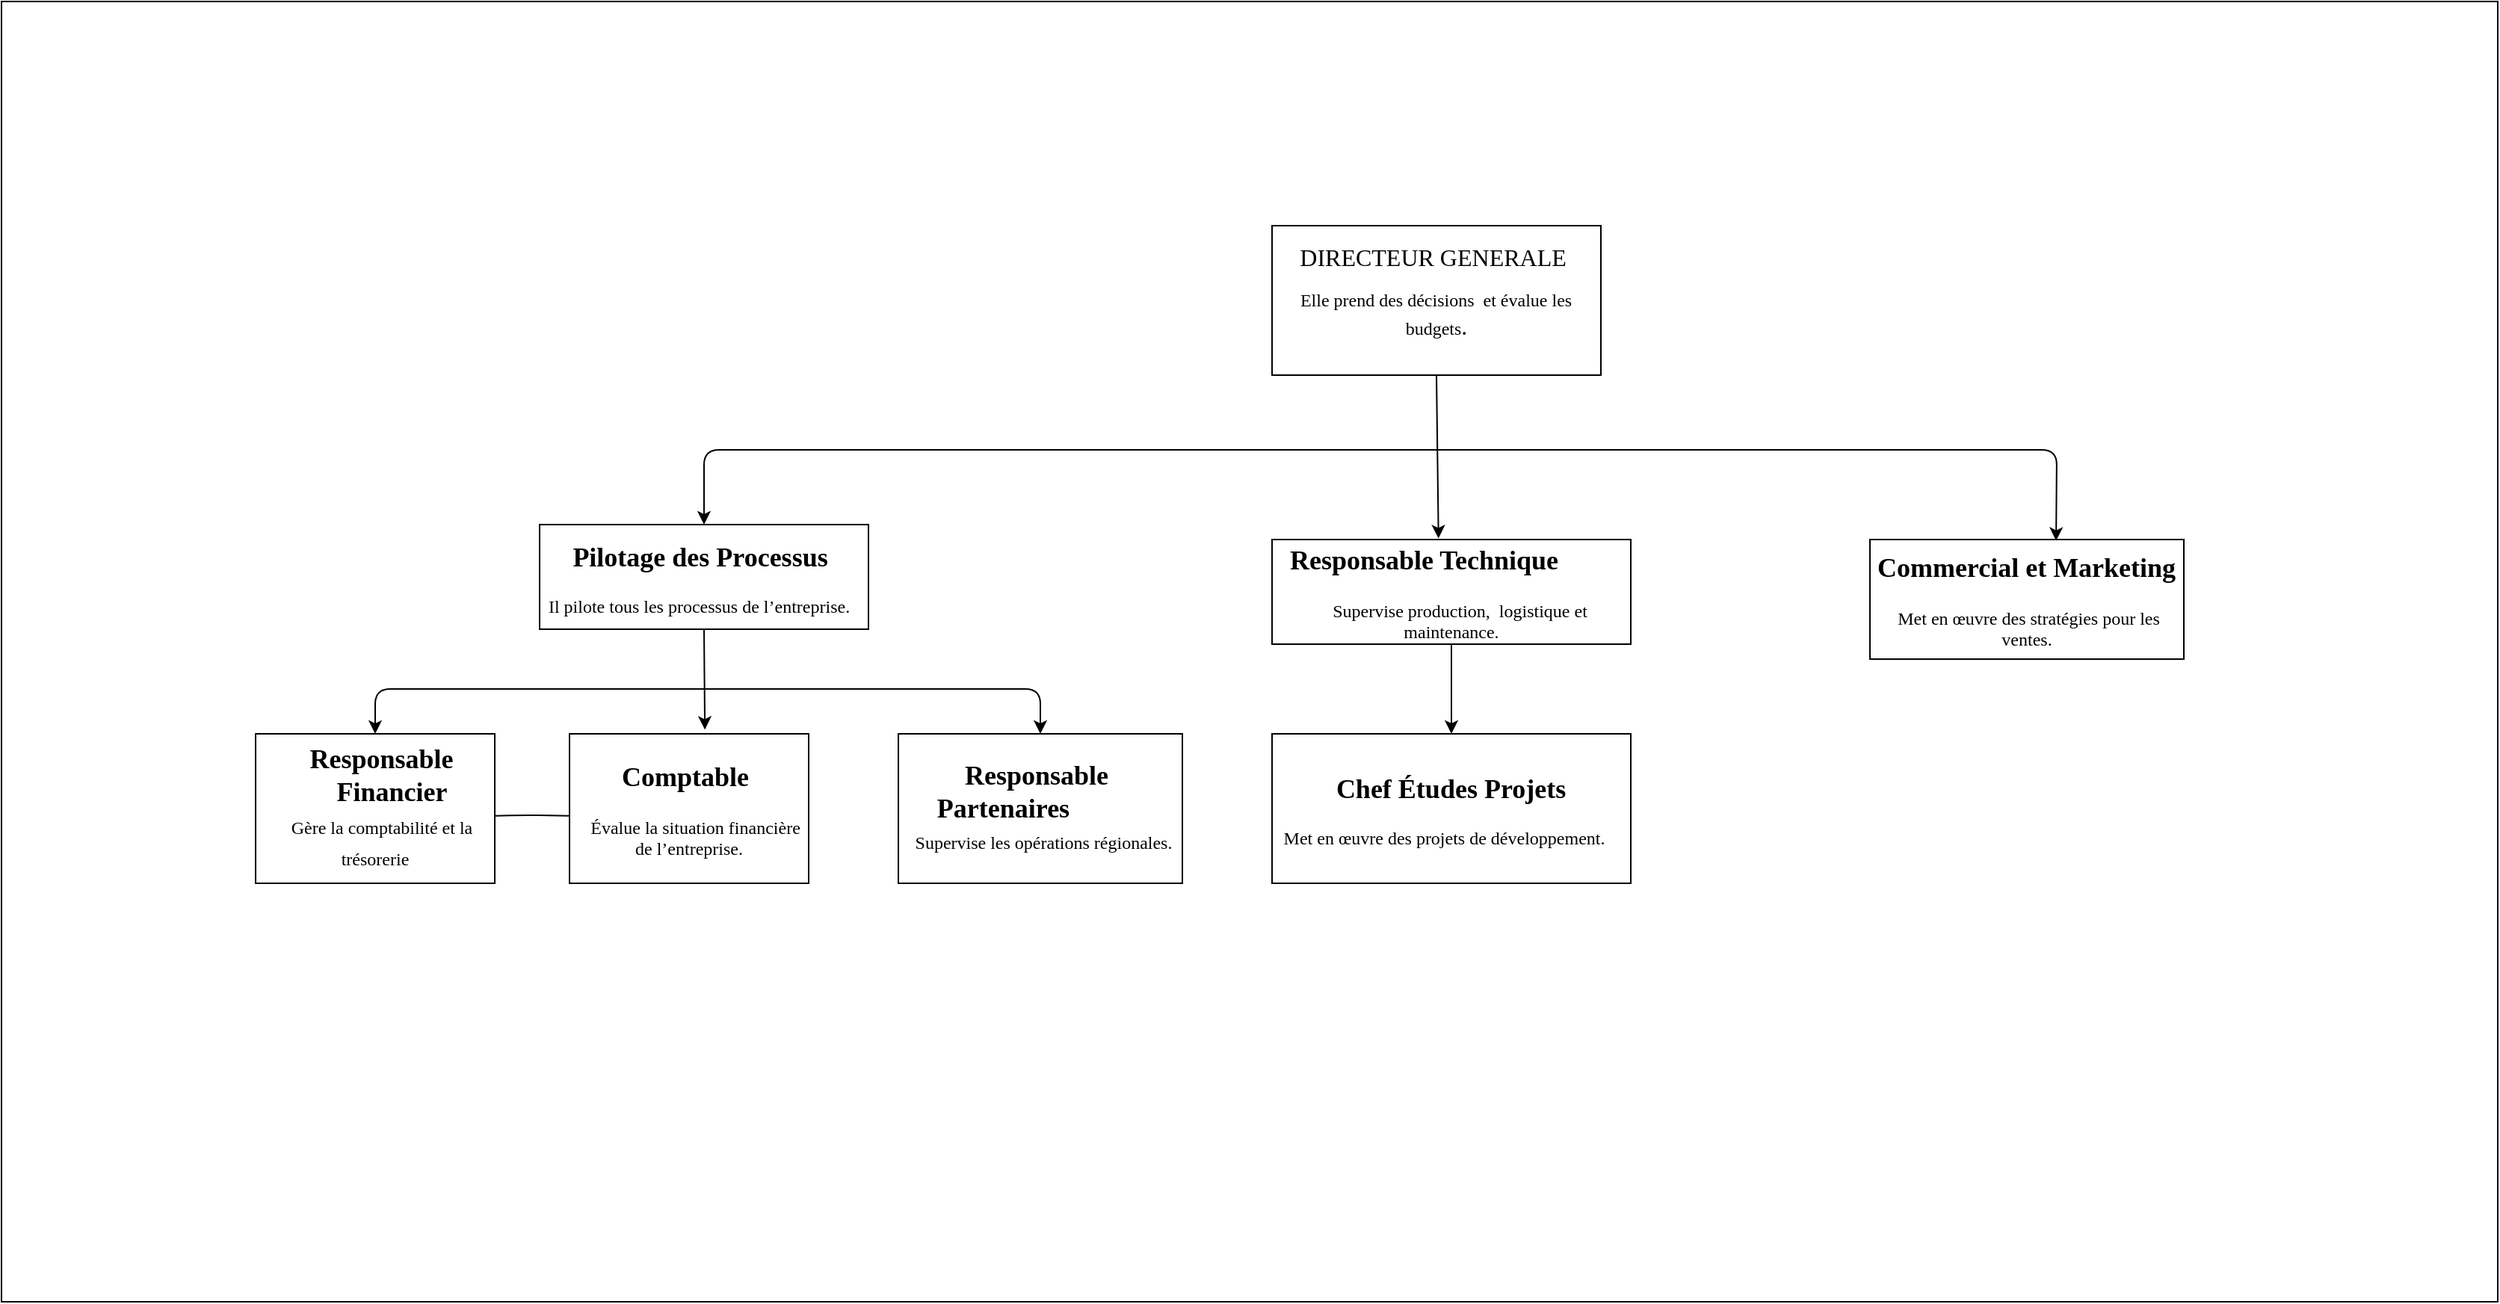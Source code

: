 <mxfile>
    <diagram id="1FBdTYcbO0OM_0W2Bze0" name="Page-1">
        <mxGraphModel dx="3162" dy="2193" grid="1" gridSize="10" guides="1" tooltips="1" connect="1" arrows="1" fold="1" page="1" pageScale="1" pageWidth="827" pageHeight="1169" math="0" shadow="0" adaptiveColors="none">
            <root>
                <mxCell id="0"/>
                <mxCell id="1" parent="0"/>
                <mxCell id="6" value="" style="rounded=0;whiteSpace=wrap;html=1;" parent="1" vertex="1">
                    <mxGeometry x="-230" y="-40" width="1670" height="870" as="geometry"/>
                </mxCell>
                <mxCell id="84" value="&lt;div style=&quot;language:fr;margin-top:0pt;margin-bottom:0pt;margin-left:&lt;br/&gt;.38in;text-indent:-.38in&quot; class=&quot;O0&quot;&gt;&lt;h2 data-pm-slice=&quot;1 1 []&quot;&gt;&lt;font face=&quot;Times New Roman&quot;&gt;&amp;nbsp; &amp;nbsp; &amp;nbsp; &amp;nbsp;Pilotage des Processus&lt;/font&gt;&lt;/h2&gt;&lt;p&gt;&lt;font face=&quot;Times New Roman&quot;&gt;&amp;nbsp; &amp;nbsp; &amp;nbsp; &amp;nbsp; &amp;nbsp; Il pilote tous les processus de l’entreprise.&lt;/font&gt;&lt;/p&gt;&lt;/div&gt;" style="rounded=0;whiteSpace=wrap;html=1;" parent="1" vertex="1">
                    <mxGeometry x="130" y="310" width="220" height="70" as="geometry"/>
                </mxCell>
                <mxCell id="103" value="" style="endArrow=none;html=1;entryX=0;entryY=0.5;entryDx=0;entryDy=0;" parent="1" edge="1">
                    <mxGeometry width="50" height="50" relative="1" as="geometry">
                        <mxPoint x="100" y="504.82" as="sourcePoint"/>
                        <mxPoint x="150" y="504.82" as="targetPoint"/>
                        <Array as="points">
                            <mxPoint x="120" y="504.41"/>
                        </Array>
                    </mxGeometry>
                </mxCell>
                <mxCell id="110" value="&lt;div style=&quot;language:fr;margin-top:0pt;margin-bottom:0pt;margin-left:&lt;br/&gt;.38in;text-indent:-.38in&quot; class=&quot;O0&quot;&gt;&lt;h2 style=&quot;&quot; data-pm-slice=&quot;1 1 []&quot;&gt;&lt;font face=&quot;Times New Roman&quot;&gt;&amp;nbsp; &amp;nbsp; &amp;nbsp; &amp;nbsp; &amp;nbsp; &amp;nbsp; &amp;nbsp; &amp;nbsp;Responsable&amp;nbsp; &amp;nbsp; &amp;nbsp; &amp;nbsp; &amp;nbsp; &amp;nbsp; &amp;nbsp; Financier&amp;nbsp; &amp;nbsp; &amp;nbsp;&amp;nbsp;&lt;span style=&quot;background-color: transparent; font-size: 12px; font-weight: normal; text-indent: -0.38in;&quot;&gt;Gère la comptabilité et&lt;/span&gt;&lt;span style=&quot;text-indent: -0.38in; background-color: transparent; font-size: 12px; font-weight: normal;&quot;&gt;&amp;nbsp;la trésorerie&lt;/span&gt;&lt;/font&gt;&lt;/h2&gt;&lt;/div&gt;" style="rounded=0;whiteSpace=wrap;html=1;align=center;" parent="1" vertex="1">
                    <mxGeometry x="-60" y="450" width="160" height="100" as="geometry"/>
                </mxCell>
                <mxCell id="111" value="&lt;div style=&quot;language:fr;margin-top:0pt;margin-bottom:0pt;margin-left:&lt;br/&gt;.38in;text-indent:-.38in&quot; class=&quot;O0&quot;&gt;&lt;h2 data-pm-slice=&quot;1 1 []&quot;&gt;&lt;font face=&quot;Times New Roman&quot;&gt;&amp;nbsp; &amp;nbsp; &amp;nbsp; &amp;nbsp;Comptable&lt;/font&gt;&lt;/h2&gt;&lt;p&gt;&lt;font face=&quot;Times New Roman&quot;&gt;&amp;nbsp; &amp;nbsp; &amp;nbsp; &amp;nbsp; &amp;nbsp; &amp;nbsp; &amp;nbsp; &amp;nbsp;Évalue la situation financière de l’entreprise.&lt;/font&gt;&lt;/p&gt;&lt;/div&gt;" style="rounded=0;whiteSpace=wrap;html=1;" parent="1" vertex="1">
                    <mxGeometry x="150" y="450" width="160" height="100" as="geometry"/>
                </mxCell>
                <mxCell id="112" value="&lt;div style=&quot;language:fr;margin-top:0pt;margin-bottom:0pt;margin-left:&lt;br/&gt;.38in;text-indent:-.38in&quot; class=&quot;O0&quot;&gt;&lt;div style=&quot;language:fr;margin-top:0pt;margin-bottom:0pt;margin-left:&lt;br/&gt;.38in;text-indent:-.38in&quot; class=&quot;O0&quot;&gt;&lt;h2 data-pm-slice=&quot;1 1 []&quot;&gt;&lt;font face=&quot;Times New Roman&quot;&gt;&amp;nbsp; &amp;nbsp; &amp;nbsp; &amp;nbsp;Responsable Partenaires&amp;nbsp; &amp;nbsp; &amp;nbsp; &amp;nbsp; &amp;nbsp; &amp;nbsp; &amp;nbsp;&lt;/font&gt;&lt;span style=&quot;font-family: &amp;quot;Times New Roman&amp;quot;; text-indent: -0.38in; background-color: transparent; font-size: 12px; font-weight: normal;&quot;&gt;Supervise les opérations régionales.&lt;/span&gt;&lt;/h2&gt;&lt;/div&gt;&lt;/div&gt;" style="rounded=0;whiteSpace=wrap;html=1;" parent="1" vertex="1">
                    <mxGeometry x="370" y="450" width="190" height="100" as="geometry"/>
                </mxCell>
                <mxCell id="118" value="&lt;div style=&quot;language:fr;margin-top:0pt;margin-bottom:0pt;margin-left:&lt;br/&gt;.38in;text-indent:-.38in&quot; class=&quot;O0&quot;&gt;&lt;div style=&quot;language:fr;margin-top:0pt;margin-bottom:0pt;margin-left:&lt;br/&gt;.38in;text-indent:-.38in&quot; class=&quot;O0&quot;&gt;&lt;div style=&quot;language:fr;margin-top:0pt;margin-bottom:0pt;margin-left:&lt;br/&gt;.38in;text-indent:-.38in&quot; class=&quot;O0&quot;&gt;&lt;font face=&quot;Times New Roman&quot; style=&quot;font-size: 16px;&quot;&gt;&amp;nbsp; &amp;nbsp; &amp;nbsp; &amp;nbsp;&amp;nbsp;DIRECTEUR GENERALE&lt;/font&gt;&lt;/div&gt;&lt;div style=&quot;language:fr;margin-top:0pt;margin-bottom:0pt;margin-left:&lt;br/&gt;.38in;text-indent:-.38in&quot; class=&quot;O0&quot;&gt;&lt;font face=&quot;Times New Roman&quot; style=&quot;&quot;&gt;&lt;p style=&quot;&quot; data-pm-slice=&quot;1 1 []&quot;&gt;&lt;font style=&quot;font-size: 12px;&quot;&gt;&amp;nbsp; &amp;nbsp; &amp;nbsp; &amp;nbsp; &amp;nbsp; &amp;nbsp; Elle prend des décisions&amp;nbsp;&amp;nbsp;&lt;/font&gt;&lt;font style=&quot;text-indent: -0.38in; background-color: transparent;&quot;&gt;et évalue les budgets&lt;/font&gt;&lt;span style=&quot;text-indent: -0.38in; background-color: transparent; font-size: 16px;&quot;&gt;.&lt;/span&gt;&lt;/p&gt;&lt;/font&gt;&lt;/div&gt;&lt;/div&gt;&lt;/div&gt;" style="rounded=0;whiteSpace=wrap;html=1;" parent="1" vertex="1">
                    <mxGeometry x="620" y="110" width="220" height="100" as="geometry"/>
                </mxCell>
                <mxCell id="119" value="&lt;div style=&quot;language:fr;margin-top:0pt;margin-bottom:0pt;margin-left:&lt;br/&gt;.38in;text-indent:-.38in&quot; class=&quot;O0&quot;&gt;&lt;div style=&quot;language:fr;margin-top:0pt;margin-bottom:0pt;margin-left:&lt;br/&gt;.38in;text-indent:-.38in&quot; class=&quot;O0&quot;&gt;&lt;div style=&quot;language:fr;margin-top:0pt;margin-bottom:0pt;margin-left:&lt;br/&gt;.38in;text-indent:-.38in&quot; class=&quot;O0&quot;&gt;&lt;h2 data-pm-slice=&quot;1 1 []&quot;&gt;&lt;font face=&quot;Times New Roman&quot;&gt;&amp;nbsp; &amp;nbsp; &amp;nbsp; &amp;nbsp; Commercial et Marketing&lt;/font&gt;&lt;/h2&gt;&lt;p&gt;&lt;font face=&quot;Times New Roman&quot;&gt;&amp;nbsp; &amp;nbsp; &amp;nbsp; &amp;nbsp; &amp;nbsp; &amp;nbsp; &amp;nbsp;Met en œuvre des stratégies pour les ventes.&lt;/font&gt;&lt;/p&gt;&lt;/div&gt;&lt;/div&gt;&lt;/div&gt;" style="rounded=0;whiteSpace=wrap;html=1;" parent="1" vertex="1">
                    <mxGeometry x="1020" y="320" width="210" height="80" as="geometry"/>
                </mxCell>
                <mxCell id="121" value="&lt;div style=&quot;language:fr;margin-top:0pt;margin-bottom:0pt;margin-left:&lt;br/&gt;.38in;text-indent:-.38in&quot; class=&quot;O0&quot;&gt;&lt;div style=&quot;language:fr;margin-top:0pt;margin-bottom:0pt;margin-left:&lt;br/&gt;.38in;text-indent:-.38in&quot; class=&quot;O0&quot;&gt;&lt;div style=&quot;language:fr;margin-top:0pt;margin-bottom:0pt;margin-left:&lt;br/&gt;.38in;text-indent:-.38in&quot; class=&quot;O0&quot;&gt;&lt;h2 data-pm-slice=&quot;1 1 []&quot;&gt;&lt;font face=&quot;Times New Roman&quot;&gt;&amp;nbsp; &amp;nbsp; &amp;nbsp; &amp;nbsp; Chef Études Projets&lt;/font&gt;&lt;/h2&gt;&lt;p&gt;&lt;font face=&quot;Times New Roman&quot;&gt;&amp;nbsp; &amp;nbsp; &amp;nbsp; &amp;nbsp; &amp;nbsp;Met en œuvre des projets de développement.&lt;/font&gt;&lt;/p&gt;&lt;/div&gt;&lt;/div&gt;&lt;/div&gt;" style="rounded=0;whiteSpace=wrap;html=1;" parent="1" vertex="1">
                    <mxGeometry x="620" y="450" width="240" height="100" as="geometry"/>
                </mxCell>
                <mxCell id="122" value="&lt;div style=&quot;language:fr;margin-top:0pt;margin-bottom:0pt;margin-left:&lt;br/&gt;.38in;text-indent:-.38in&quot; class=&quot;O0&quot;&gt;&lt;div style=&quot;language:fr;margin-top:0pt;margin-bottom:0pt;margin-left:&lt;br/&gt;.38in;text-indent:-.38in&quot; class=&quot;O0&quot;&gt;&lt;h2 data-pm-slice=&quot;1 1 []&quot;&gt;&lt;font face=&quot;Times New Roman&quot;&gt;Responsable Technique&lt;/font&gt;&lt;/h2&gt;&lt;p&gt;&lt;font face=&quot;Times New Roman&quot;&gt;&amp;nbsp; &amp;nbsp; &amp;nbsp; &amp;nbsp; &amp;nbsp; &amp;nbsp; &amp;nbsp; &amp;nbsp; Supervise production,&amp;nbsp;&amp;nbsp;&lt;/font&gt;&lt;span style=&quot;font-family: &amp;quot;Times New Roman&amp;quot;; text-indent: -0.38in; background-color: transparent;&quot;&gt;logistique et maintenance.&lt;/span&gt;&lt;/p&gt;&lt;/div&gt;&lt;/div&gt;" style="rounded=0;whiteSpace=wrap;html=1;" parent="1" vertex="1">
                    <mxGeometry x="620" y="320" width="240" height="70" as="geometry"/>
                </mxCell>
                <mxCell id="137" value="" style="endArrow=classic;html=1;entryX=0.5;entryY=0;entryDx=0;entryDy=0;" edge="1" parent="1" target="110">
                    <mxGeometry width="50" height="50" relative="1" as="geometry">
                        <mxPoint x="240" y="420" as="sourcePoint"/>
                        <mxPoint x="255" y="380" as="targetPoint"/>
                        <Array as="points">
                            <mxPoint x="20" y="420"/>
                        </Array>
                    </mxGeometry>
                </mxCell>
                <mxCell id="138" value="" style="endArrow=classic;html=1;exitX=0.5;exitY=1;exitDx=0;exitDy=0;entryX=0.566;entryY=-0.028;entryDx=0;entryDy=0;entryPerimeter=0;" edge="1" parent="1" source="84" target="111">
                    <mxGeometry width="50" height="50" relative="1" as="geometry">
                        <mxPoint x="410" y="370" as="sourcePoint"/>
                        <mxPoint x="460" y="320" as="targetPoint"/>
                    </mxGeometry>
                </mxCell>
                <mxCell id="139" value="" style="endArrow=classic;html=1;entryX=0.5;entryY=0;entryDx=0;entryDy=0;" edge="1" parent="1" target="84">
                    <mxGeometry width="50" height="50" relative="1" as="geometry">
                        <mxPoint x="732.4" y="260" as="sourcePoint"/>
                        <mxPoint x="420" y="190" as="targetPoint"/>
                        <Array as="points">
                            <mxPoint x="240" y="260"/>
                        </Array>
                    </mxGeometry>
                </mxCell>
                <mxCell id="140" value="" style="endArrow=classic;html=1;entryX=0.5;entryY=0;entryDx=0;entryDy=0;" edge="1" parent="1" target="112">
                    <mxGeometry width="50" height="50" relative="1" as="geometry">
                        <mxPoint x="240" y="420" as="sourcePoint"/>
                        <mxPoint x="480" y="340" as="targetPoint"/>
                        <Array as="points">
                            <mxPoint x="465" y="420"/>
                        </Array>
                    </mxGeometry>
                </mxCell>
                <mxCell id="141" value="" style="endArrow=classic;html=1;entryX=0.593;entryY=0.01;entryDx=0;entryDy=0;entryPerimeter=0;" edge="1" parent="1" target="119">
                    <mxGeometry width="50" height="50" relative="1" as="geometry">
                        <mxPoint x="730" y="260" as="sourcePoint"/>
                        <mxPoint x="810" y="230" as="targetPoint"/>
                        <Array as="points">
                            <mxPoint x="1145" y="260"/>
                        </Array>
                    </mxGeometry>
                </mxCell>
                <mxCell id="142" value="" style="endArrow=classic;html=1;exitX=0.5;exitY=1;exitDx=0;exitDy=0;entryX=0.5;entryY=0;entryDx=0;entryDy=0;" edge="1" parent="1" source="122" target="121">
                    <mxGeometry width="50" height="50" relative="1" as="geometry">
                        <mxPoint x="570" y="430" as="sourcePoint"/>
                        <mxPoint x="620" y="380" as="targetPoint"/>
                    </mxGeometry>
                </mxCell>
                <mxCell id="143" value="" style="endArrow=classic;html=1;exitX=0.5;exitY=1;exitDx=0;exitDy=0;entryX=0.464;entryY=-0.011;entryDx=0;entryDy=0;entryPerimeter=0;" edge="1" parent="1" source="118" target="122">
                    <mxGeometry width="50" height="50" relative="1" as="geometry">
                        <mxPoint x="450" y="410" as="sourcePoint"/>
                        <mxPoint x="500" y="360" as="targetPoint"/>
                    </mxGeometry>
                </mxCell>
            </root>
        </mxGraphModel>
    </diagram>
</mxfile>
